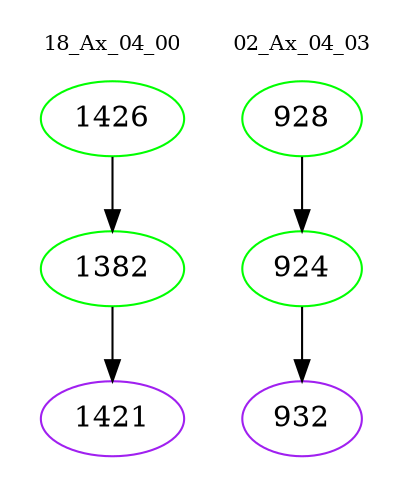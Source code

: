 digraph{
subgraph cluster_0 {
color = white
label = "18_Ax_04_00";
fontsize=10;
T0_1426 [label="1426", color="green"]
T0_1426 -> T0_1382 [color="black"]
T0_1382 [label="1382", color="green"]
T0_1382 -> T0_1421 [color="black"]
T0_1421 [label="1421", color="purple"]
}
subgraph cluster_1 {
color = white
label = "02_Ax_04_03";
fontsize=10;
T1_928 [label="928", color="green"]
T1_928 -> T1_924 [color="black"]
T1_924 [label="924", color="green"]
T1_924 -> T1_932 [color="black"]
T1_932 [label="932", color="purple"]
}
}
